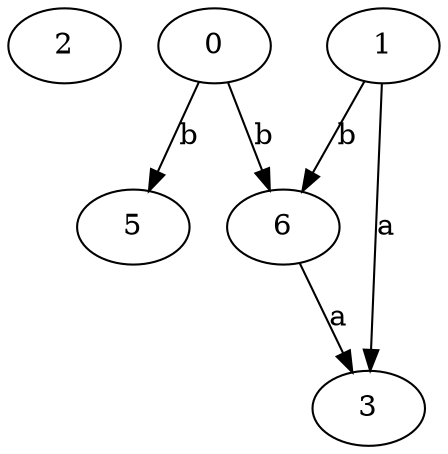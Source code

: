 strict digraph  {
2;
0;
3;
1;
5;
6;
0 -> 5  [label=b];
0 -> 6  [label=b];
1 -> 3  [label=a];
1 -> 6  [label=b];
6 -> 3  [label=a];
}
